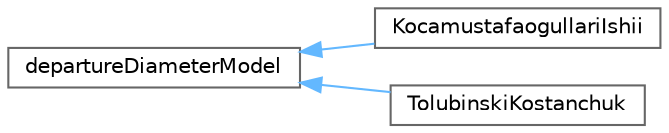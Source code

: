 digraph "Graphical Class Hierarchy"
{
 // LATEX_PDF_SIZE
  bgcolor="transparent";
  edge [fontname=Helvetica,fontsize=10,labelfontname=Helvetica,labelfontsize=10];
  node [fontname=Helvetica,fontsize=10,shape=box,height=0.2,width=0.4];
  rankdir="LR";
  Node0 [id="Node000000",label="departureDiameterModel",height=0.2,width=0.4,color="grey40", fillcolor="white", style="filled",URL="$classFoam_1_1wallBoilingModels_1_1departureDiameterModel.html",tooltip="Base class for bubble departure diameter models for boiling flows."];
  Node0 -> Node1 [id="edge4515_Node000000_Node000001",dir="back",color="steelblue1",style="solid",tooltip=" "];
  Node1 [id="Node000001",label="KocamustafaogullariIshii",height=0.2,width=0.4,color="grey40", fillcolor="white", style="filled",URL="$classFoam_1_1wallBoilingModels_1_1departureDiameterModels_1_1KocamustafaogullariIshii.html",tooltip="A correlation for bubble departure diameter modelling based on Kocamustafaogullari-Ishii (1983) for b..."];
  Node0 -> Node2 [id="edge4516_Node000000_Node000002",dir="back",color="steelblue1",style="solid",tooltip=" "];
  Node2 [id="Node000002",label="TolubinskiKostanchuk",height=0.2,width=0.4,color="grey40", fillcolor="white", style="filled",URL="$classFoam_1_1wallBoilingModels_1_1departureDiameterModels_1_1TolubinskiKostanchuk.html",tooltip="A correlation for bubble departure diameter modelling based on Tolubinski-Kostanchuk (1970) for boili..."];
}
